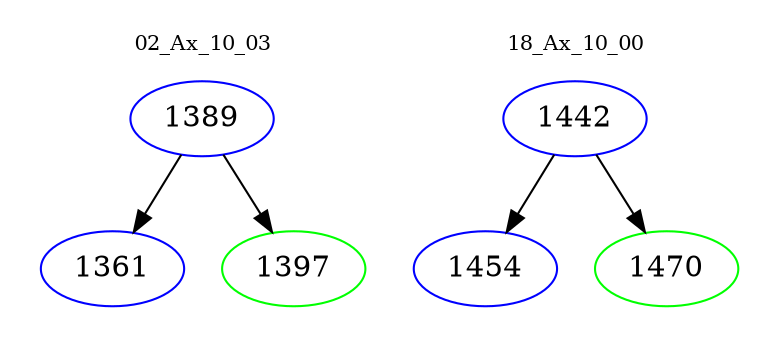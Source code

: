 digraph{
subgraph cluster_0 {
color = white
label = "02_Ax_10_03";
fontsize=10;
T0_1389 [label="1389", color="blue"]
T0_1389 -> T0_1361 [color="black"]
T0_1361 [label="1361", color="blue"]
T0_1389 -> T0_1397 [color="black"]
T0_1397 [label="1397", color="green"]
}
subgraph cluster_1 {
color = white
label = "18_Ax_10_00";
fontsize=10;
T1_1442 [label="1442", color="blue"]
T1_1442 -> T1_1454 [color="black"]
T1_1454 [label="1454", color="blue"]
T1_1442 -> T1_1470 [color="black"]
T1_1470 [label="1470", color="green"]
}
}
